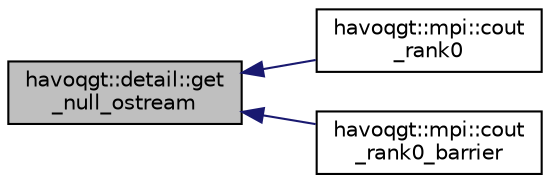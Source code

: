 digraph "havoqgt::detail::get_null_ostream"
{
  edge [fontname="Helvetica",fontsize="10",labelfontname="Helvetica",labelfontsize="10"];
  node [fontname="Helvetica",fontsize="10",shape=record];
  rankdir="LR";
  Node1 [label="havoqgt::detail::get\l_null_ostream",height=0.2,width=0.4,color="black", fillcolor="grey75", style="filled", fontcolor="black"];
  Node1 -> Node2 [dir="back",color="midnightblue",fontsize="10",style="solid",fontname="Helvetica"];
  Node2 [label="havoqgt::mpi::cout\l_rank0",height=0.2,width=0.4,color="black", fillcolor="white", style="filled",URL="$namespacehavoqgt_1_1mpi.html#a9223aa956cfa88bf0e0a33e46f86dfb1"];
  Node1 -> Node3 [dir="back",color="midnightblue",fontsize="10",style="solid",fontname="Helvetica"];
  Node3 [label="havoqgt::mpi::cout\l_rank0_barrier",height=0.2,width=0.4,color="black", fillcolor="white", style="filled",URL="$namespacehavoqgt_1_1mpi.html#a56b675c0285df6340f0b0595693df5bd"];
}
